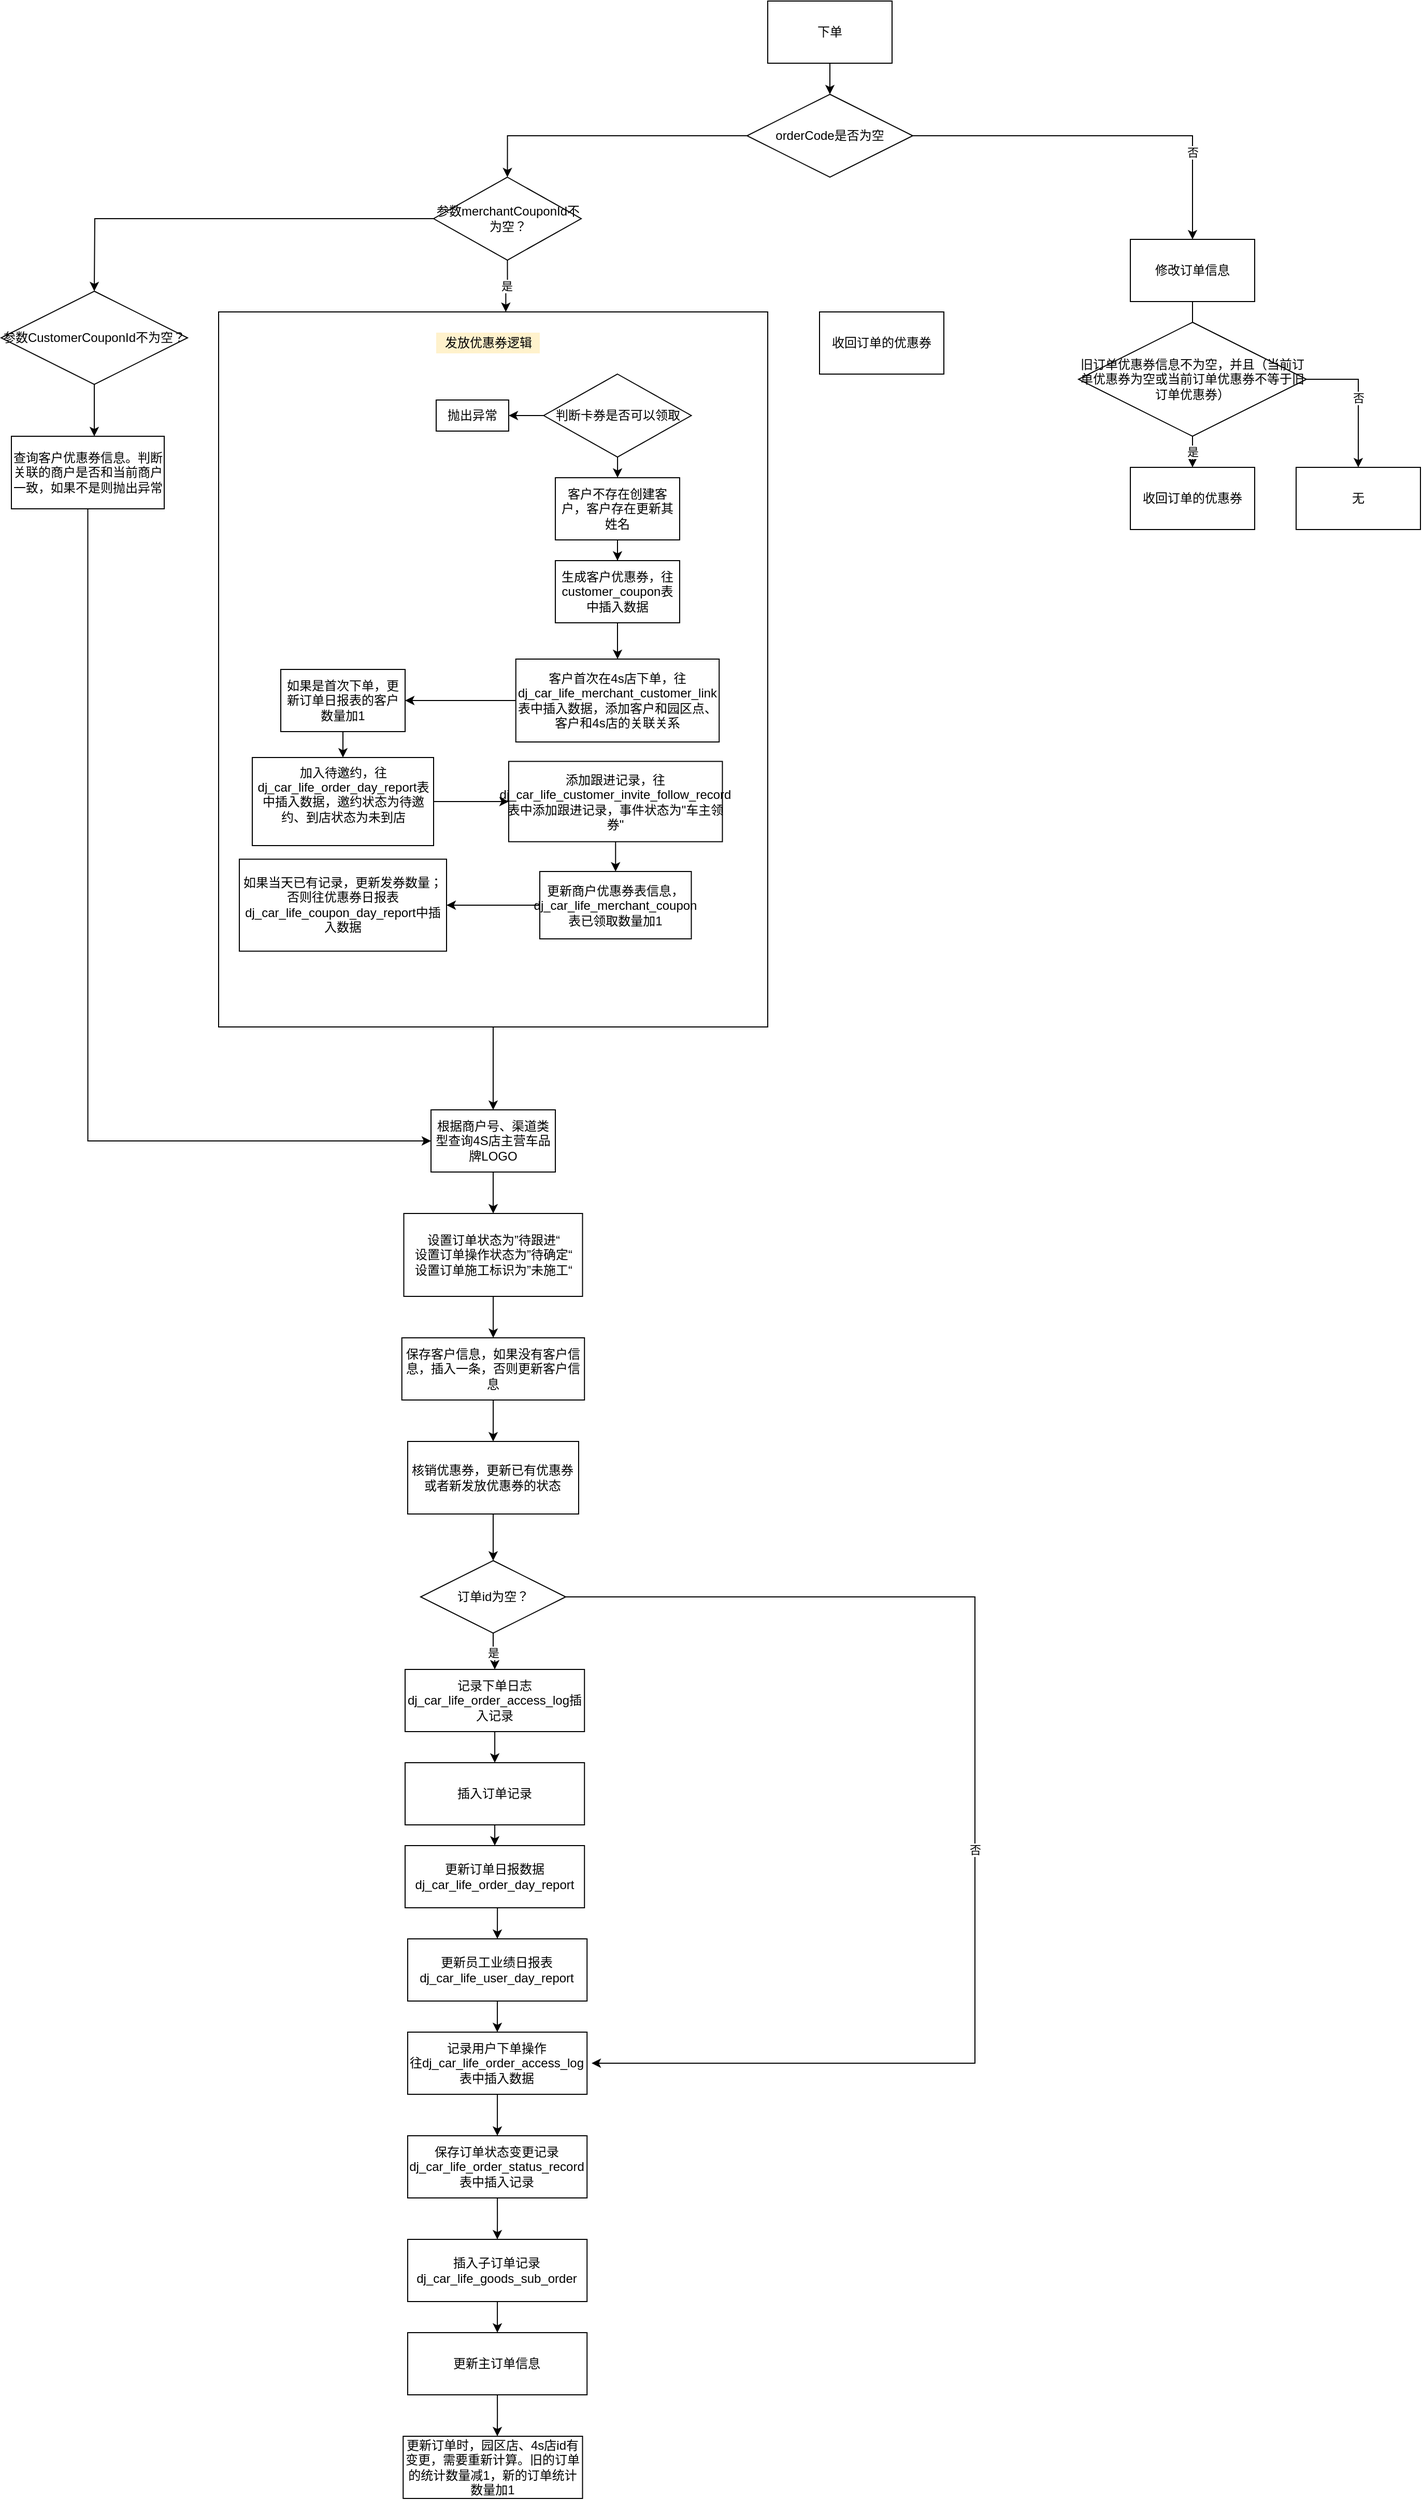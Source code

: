 <mxfile version="17.4.6" type="github">
  <diagram id="_qadQSwQZriIq9_SNwoK" name="Page-1">
    <mxGraphModel dx="2377" dy="859" grid="1" gridSize="10" guides="1" tooltips="1" connect="1" arrows="1" fold="1" page="1" pageScale="1" pageWidth="827" pageHeight="1169" math="0" shadow="0">
      <root>
        <mxCell id="0" />
        <mxCell id="1" parent="0" />
        <mxCell id="ZXj9wXbo5RV8a7_xZoY3-3" style="edgeStyle=orthogonalEdgeStyle;rounded=0;orthogonalLoop=1;jettySize=auto;html=1;exitX=0.5;exitY=1;exitDx=0;exitDy=0;entryX=0.5;entryY=0;entryDx=0;entryDy=0;" parent="1" source="ZXj9wXbo5RV8a7_xZoY3-1" edge="1">
          <mxGeometry relative="1" as="geometry">
            <mxPoint x="200" y="140" as="targetPoint" />
          </mxGeometry>
        </mxCell>
        <mxCell id="ZXj9wXbo5RV8a7_xZoY3-1" value="下单" style="rounded=0;whiteSpace=wrap;html=1;" parent="1" vertex="1">
          <mxGeometry x="140" y="50" width="120" height="60" as="geometry" />
        </mxCell>
        <mxCell id="fs5cX9v2H0MNZOyjVege-8" value="否" style="edgeStyle=orthogonalEdgeStyle;rounded=0;orthogonalLoop=1;jettySize=auto;html=1;exitX=1;exitY=0.5;exitDx=0;exitDy=0;" edge="1" parent="1" source="fs5cX9v2H0MNZOyjVege-1" target="fs5cX9v2H0MNZOyjVege-6">
          <mxGeometry x="0.545" relative="1" as="geometry">
            <mxPoint as="offset" />
          </mxGeometry>
        </mxCell>
        <mxCell id="fs5cX9v2H0MNZOyjVege-60" style="edgeStyle=orthogonalEdgeStyle;rounded=0;orthogonalLoop=1;jettySize=auto;html=1;exitX=0.5;exitY=1;exitDx=0;exitDy=0;entryX=0.5;entryY=0;entryDx=0;entryDy=0;" edge="1" parent="1" source="fs5cX9v2H0MNZOyjVege-3" target="fs5cX9v2H0MNZOyjVege-57">
          <mxGeometry relative="1" as="geometry" />
        </mxCell>
        <mxCell id="fs5cX9v2H0MNZOyjVege-3" value="" style="rounded=0;whiteSpace=wrap;html=1;" vertex="1" parent="1">
          <mxGeometry x="-390" y="350" width="530" height="690" as="geometry" />
        </mxCell>
        <mxCell id="fs5cX9v2H0MNZOyjVege-48" style="edgeStyle=orthogonalEdgeStyle;rounded=0;orthogonalLoop=1;jettySize=auto;html=1;entryX=0.5;entryY=0;entryDx=0;entryDy=0;" edge="1" parent="1" source="fs5cX9v2H0MNZOyjVege-1" target="fs5cX9v2H0MNZOyjVege-47">
          <mxGeometry relative="1" as="geometry" />
        </mxCell>
        <mxCell id="fs5cX9v2H0MNZOyjVege-1" value="orderCode是否为空" style="rhombus;whiteSpace=wrap;html=1;" vertex="1" parent="1">
          <mxGeometry x="120" y="140" width="160" height="80" as="geometry" />
        </mxCell>
        <mxCell id="fs5cX9v2H0MNZOyjVege-12" style="edgeStyle=orthogonalEdgeStyle;rounded=0;orthogonalLoop=1;jettySize=auto;html=1;exitX=0.5;exitY=1;exitDx=0;exitDy=0;" edge="1" parent="1" source="fs5cX9v2H0MNZOyjVege-6">
          <mxGeometry relative="1" as="geometry">
            <mxPoint x="550" y="380" as="targetPoint" />
          </mxGeometry>
        </mxCell>
        <mxCell id="fs5cX9v2H0MNZOyjVege-6" value="修改订单信息" style="rounded=0;whiteSpace=wrap;html=1;" vertex="1" parent="1">
          <mxGeometry x="490" y="280" width="120" height="60" as="geometry" />
        </mxCell>
        <mxCell id="fs5cX9v2H0MNZOyjVege-14" value="是" style="edgeStyle=orthogonalEdgeStyle;rounded=0;orthogonalLoop=1;jettySize=auto;html=1;exitX=0.5;exitY=1;exitDx=0;exitDy=0;entryX=0.5;entryY=0;entryDx=0;entryDy=0;" edge="1" parent="1" source="fs5cX9v2H0MNZOyjVege-13" target="fs5cX9v2H0MNZOyjVege-15">
          <mxGeometry relative="1" as="geometry">
            <mxPoint x="550" y="490" as="targetPoint" />
          </mxGeometry>
        </mxCell>
        <mxCell id="fs5cX9v2H0MNZOyjVege-32" value="否" style="edgeStyle=orthogonalEdgeStyle;rounded=0;orthogonalLoop=1;jettySize=auto;html=1;exitX=1;exitY=0.5;exitDx=0;exitDy=0;entryX=0.5;entryY=0;entryDx=0;entryDy=0;" edge="1" parent="1" source="fs5cX9v2H0MNZOyjVege-13" target="fs5cX9v2H0MNZOyjVege-33">
          <mxGeometry relative="1" as="geometry">
            <mxPoint x="710" y="480" as="targetPoint" />
          </mxGeometry>
        </mxCell>
        <mxCell id="fs5cX9v2H0MNZOyjVege-13" value="旧订单优惠券信息不为空，并且（当前订单优惠券为空或当前订单优惠券不等于旧订单优惠券）" style="rhombus;whiteSpace=wrap;html=1;" vertex="1" parent="1">
          <mxGeometry x="440" y="360" width="220" height="110" as="geometry" />
        </mxCell>
        <mxCell id="fs5cX9v2H0MNZOyjVege-15" value="收回订单的优惠券" style="rounded=0;whiteSpace=wrap;html=1;" vertex="1" parent="1">
          <mxGeometry x="490" y="500" width="120" height="60" as="geometry" />
        </mxCell>
        <mxCell id="fs5cX9v2H0MNZOyjVege-20" value="发放优惠券逻辑" style="text;html=1;align=center;verticalAlign=middle;resizable=0;points=[];autosize=1;strokeColor=none;fillColor=#FFF2CC;" vertex="1" parent="1">
          <mxGeometry x="-180" y="370" width="100" height="20" as="geometry" />
        </mxCell>
        <mxCell id="fs5cX9v2H0MNZOyjVege-26" value="" style="edgeStyle=orthogonalEdgeStyle;rounded=0;orthogonalLoop=1;jettySize=auto;html=1;" edge="1" parent="1" source="fs5cX9v2H0MNZOyjVege-22" target="fs5cX9v2H0MNZOyjVege-25">
          <mxGeometry relative="1" as="geometry" />
        </mxCell>
        <mxCell id="fs5cX9v2H0MNZOyjVege-29" value="" style="edgeStyle=orthogonalEdgeStyle;rounded=0;orthogonalLoop=1;jettySize=auto;html=1;" edge="1" parent="1" source="fs5cX9v2H0MNZOyjVege-22" target="fs5cX9v2H0MNZOyjVege-28">
          <mxGeometry relative="1" as="geometry" />
        </mxCell>
        <mxCell id="fs5cX9v2H0MNZOyjVege-22" value="判断卡券是否可以领取" style="rhombus;whiteSpace=wrap;html=1;" vertex="1" parent="1">
          <mxGeometry x="-76.25" y="410" width="142.5" height="80" as="geometry" />
        </mxCell>
        <mxCell id="fs5cX9v2H0MNZOyjVege-23" value="收回订单的优惠券" style="rounded=0;whiteSpace=wrap;html=1;" vertex="1" parent="1">
          <mxGeometry x="190" y="350" width="120" height="60" as="geometry" />
        </mxCell>
        <mxCell id="fs5cX9v2H0MNZOyjVege-25" value="抛出异常" style="rounded=0;whiteSpace=wrap;html=1;" vertex="1" parent="1">
          <mxGeometry x="-180" y="435" width="70" height="30" as="geometry" />
        </mxCell>
        <mxCell id="fs5cX9v2H0MNZOyjVege-31" value="" style="edgeStyle=orthogonalEdgeStyle;rounded=0;orthogonalLoop=1;jettySize=auto;html=1;" edge="1" parent="1" source="fs5cX9v2H0MNZOyjVege-28" target="fs5cX9v2H0MNZOyjVege-30">
          <mxGeometry relative="1" as="geometry" />
        </mxCell>
        <mxCell id="fs5cX9v2H0MNZOyjVege-28" value="客户不存在创建客户，客户存在更新其姓名" style="whiteSpace=wrap;html=1;" vertex="1" parent="1">
          <mxGeometry x="-65" y="510" width="120" height="60" as="geometry" />
        </mxCell>
        <mxCell id="fs5cX9v2H0MNZOyjVege-36" value="" style="edgeStyle=orthogonalEdgeStyle;rounded=0;orthogonalLoop=1;jettySize=auto;html=1;" edge="1" parent="1" source="fs5cX9v2H0MNZOyjVege-30" target="fs5cX9v2H0MNZOyjVege-35">
          <mxGeometry relative="1" as="geometry" />
        </mxCell>
        <mxCell id="fs5cX9v2H0MNZOyjVege-30" value="生成客户优惠券，往customer_coupon表中插入数据" style="whiteSpace=wrap;html=1;" vertex="1" parent="1">
          <mxGeometry x="-65" y="590" width="120" height="60" as="geometry" />
        </mxCell>
        <mxCell id="fs5cX9v2H0MNZOyjVege-33" value="无" style="rounded=0;whiteSpace=wrap;html=1;" vertex="1" parent="1">
          <mxGeometry x="650" y="500" width="120" height="60" as="geometry" />
        </mxCell>
        <mxCell id="fs5cX9v2H0MNZOyjVege-38" value="" style="edgeStyle=orthogonalEdgeStyle;rounded=0;orthogonalLoop=1;jettySize=auto;html=1;" edge="1" parent="1" source="fs5cX9v2H0MNZOyjVege-35" target="fs5cX9v2H0MNZOyjVege-37">
          <mxGeometry relative="1" as="geometry" />
        </mxCell>
        <mxCell id="fs5cX9v2H0MNZOyjVege-35" value="客户首次在4s店下单，往dj_car_life_merchant_customer_link表中插入数据，添加客户和园区点、客户和4s店的关联关系" style="whiteSpace=wrap;html=1;" vertex="1" parent="1">
          <mxGeometry x="-103.12" y="685" width="196.25" height="80" as="geometry" />
        </mxCell>
        <mxCell id="fs5cX9v2H0MNZOyjVege-40" value="" style="edgeStyle=orthogonalEdgeStyle;rounded=0;orthogonalLoop=1;jettySize=auto;html=1;" edge="1" parent="1" source="fs5cX9v2H0MNZOyjVege-37" target="fs5cX9v2H0MNZOyjVege-39">
          <mxGeometry relative="1" as="geometry" />
        </mxCell>
        <mxCell id="fs5cX9v2H0MNZOyjVege-37" value="如果是首次下单，更新订单日报表的客户数量加1" style="whiteSpace=wrap;html=1;" vertex="1" parent="1">
          <mxGeometry x="-330" y="695" width="120" height="60" as="geometry" />
        </mxCell>
        <mxCell id="fs5cX9v2H0MNZOyjVege-42" value="" style="edgeStyle=orthogonalEdgeStyle;rounded=0;orthogonalLoop=1;jettySize=auto;html=1;" edge="1" parent="1" source="fs5cX9v2H0MNZOyjVege-39" target="fs5cX9v2H0MNZOyjVege-41">
          <mxGeometry relative="1" as="geometry" />
        </mxCell>
        <mxCell id="fs5cX9v2H0MNZOyjVege-39" value="加入待邀约，往dj_car_life_order_day_report表中插入数据，邀约状态为待邀约、到店状态为未到店&lt;br&gt;&lt;br&gt;&lt;span&gt;&lt;/span&gt;" style="whiteSpace=wrap;html=1;" vertex="1" parent="1">
          <mxGeometry x="-357.5" y="780" width="175" height="85" as="geometry" />
        </mxCell>
        <mxCell id="fs5cX9v2H0MNZOyjVege-44" value="" style="edgeStyle=orthogonalEdgeStyle;rounded=0;orthogonalLoop=1;jettySize=auto;html=1;" edge="1" parent="1" source="fs5cX9v2H0MNZOyjVege-41" target="fs5cX9v2H0MNZOyjVege-43">
          <mxGeometry relative="1" as="geometry" />
        </mxCell>
        <mxCell id="fs5cX9v2H0MNZOyjVege-41" value="添加跟进记录，往dj_car_life_customer_invite_follow_record表中添加跟进记录，事件状态为&quot;车主领券&quot;" style="whiteSpace=wrap;html=1;" vertex="1" parent="1">
          <mxGeometry x="-110" y="783.75" width="206.25" height="77.5" as="geometry" />
        </mxCell>
        <mxCell id="fs5cX9v2H0MNZOyjVege-46" value="" style="edgeStyle=orthogonalEdgeStyle;rounded=0;orthogonalLoop=1;jettySize=auto;html=1;" edge="1" parent="1" source="fs5cX9v2H0MNZOyjVege-43" target="fs5cX9v2H0MNZOyjVege-45">
          <mxGeometry relative="1" as="geometry" />
        </mxCell>
        <mxCell id="fs5cX9v2H0MNZOyjVege-43" value="更新商户优惠券表信息，dj_car_life_merchant_coupon表已领取数量加1" style="whiteSpace=wrap;html=1;" vertex="1" parent="1">
          <mxGeometry x="-80" y="890" width="146.25" height="65" as="geometry" />
        </mxCell>
        <mxCell id="fs5cX9v2H0MNZOyjVege-45" value="如果当天已有记录，更新发券数量；否则往优惠券日报表dj_car_life_coupon_day_report中插入数据" style="whiteSpace=wrap;html=1;" vertex="1" parent="1">
          <mxGeometry x="-370" y="878.12" width="200" height="88.75" as="geometry" />
        </mxCell>
        <mxCell id="fs5cX9v2H0MNZOyjVege-50" value="是" style="edgeStyle=orthogonalEdgeStyle;rounded=0;orthogonalLoop=1;jettySize=auto;html=1;exitX=0.5;exitY=1;exitDx=0;exitDy=0;entryX=0.523;entryY=0;entryDx=0;entryDy=0;entryPerimeter=0;" edge="1" parent="1" source="fs5cX9v2H0MNZOyjVege-47" target="fs5cX9v2H0MNZOyjVege-3">
          <mxGeometry relative="1" as="geometry">
            <Array as="points">
              <mxPoint x="-111" y="325" />
              <mxPoint x="-113" y="325" />
            </Array>
          </mxGeometry>
        </mxCell>
        <mxCell id="fs5cX9v2H0MNZOyjVege-51" style="edgeStyle=orthogonalEdgeStyle;rounded=0;orthogonalLoop=1;jettySize=auto;html=1;exitX=0;exitY=0.5;exitDx=0;exitDy=0;" edge="1" parent="1" source="fs5cX9v2H0MNZOyjVege-47">
          <mxGeometry relative="1" as="geometry">
            <mxPoint x="-510" y="330" as="targetPoint" />
          </mxGeometry>
        </mxCell>
        <mxCell id="fs5cX9v2H0MNZOyjVege-47" value="参数merchantCouponId不为空？" style="rhombus;whiteSpace=wrap;html=1;" vertex="1" parent="1">
          <mxGeometry x="-182.5" y="220" width="142.5" height="80" as="geometry" />
        </mxCell>
        <mxCell id="fs5cX9v2H0MNZOyjVege-54" style="edgeStyle=orthogonalEdgeStyle;rounded=0;orthogonalLoop=1;jettySize=auto;html=1;exitX=0.5;exitY=1;exitDx=0;exitDy=0;" edge="1" parent="1" source="fs5cX9v2H0MNZOyjVege-53">
          <mxGeometry relative="1" as="geometry">
            <mxPoint x="-510" y="470" as="targetPoint" />
          </mxGeometry>
        </mxCell>
        <mxCell id="fs5cX9v2H0MNZOyjVege-53" value="参数CustomerCouponId不为空？" style="rhombus;whiteSpace=wrap;html=1;" vertex="1" parent="1">
          <mxGeometry x="-600" y="330" width="180" height="90" as="geometry" />
        </mxCell>
        <mxCell id="fs5cX9v2H0MNZOyjVege-59" style="edgeStyle=orthogonalEdgeStyle;rounded=0;orthogonalLoop=1;jettySize=auto;html=1;exitX=0.5;exitY=1;exitDx=0;exitDy=0;entryX=0;entryY=0.5;entryDx=0;entryDy=0;" edge="1" parent="1" source="fs5cX9v2H0MNZOyjVege-55" target="fs5cX9v2H0MNZOyjVege-57">
          <mxGeometry relative="1" as="geometry" />
        </mxCell>
        <mxCell id="fs5cX9v2H0MNZOyjVege-55" value="查询客户优惠券信息。判断关联的商户是否和当前商户一致，如果不是则抛出异常" style="rounded=0;whiteSpace=wrap;html=1;fillColor=#FFFFFF;" vertex="1" parent="1">
          <mxGeometry x="-590" y="470" width="147.5" height="70" as="geometry" />
        </mxCell>
        <mxCell id="fs5cX9v2H0MNZOyjVege-62" value="" style="edgeStyle=orthogonalEdgeStyle;rounded=0;orthogonalLoop=1;jettySize=auto;html=1;" edge="1" parent="1" source="fs5cX9v2H0MNZOyjVege-57" target="fs5cX9v2H0MNZOyjVege-61">
          <mxGeometry relative="1" as="geometry" />
        </mxCell>
        <mxCell id="fs5cX9v2H0MNZOyjVege-57" value="根据商户号、渠道类型查询4S店主营车品牌LOGO" style="rounded=0;whiteSpace=wrap;html=1;fillColor=#FFFFFF;" vertex="1" parent="1">
          <mxGeometry x="-185" y="1120" width="120" height="60" as="geometry" />
        </mxCell>
        <mxCell id="fs5cX9v2H0MNZOyjVege-64" value="" style="edgeStyle=orthogonalEdgeStyle;rounded=0;orthogonalLoop=1;jettySize=auto;html=1;" edge="1" parent="1" source="fs5cX9v2H0MNZOyjVege-61" target="fs5cX9v2H0MNZOyjVege-63">
          <mxGeometry relative="1" as="geometry" />
        </mxCell>
        <mxCell id="fs5cX9v2H0MNZOyjVege-61" value="设置订单状态为”待跟进“&lt;br&gt;设置订单操作状态为”待确定“&lt;br&gt;设置订单施工标识为”未施工“" style="whiteSpace=wrap;html=1;fillColor=#FFFFFF;rounded=0;" vertex="1" parent="1">
          <mxGeometry x="-211.25" y="1220" width="172.5" height="80" as="geometry" />
        </mxCell>
        <mxCell id="fs5cX9v2H0MNZOyjVege-66" value="" style="edgeStyle=orthogonalEdgeStyle;rounded=0;orthogonalLoop=1;jettySize=auto;html=1;" edge="1" parent="1" source="fs5cX9v2H0MNZOyjVege-63" target="fs5cX9v2H0MNZOyjVege-65">
          <mxGeometry relative="1" as="geometry" />
        </mxCell>
        <mxCell id="fs5cX9v2H0MNZOyjVege-63" value="保存客户信息，如果没有客户信息，插入一条，否则更新客户信息" style="whiteSpace=wrap;html=1;fillColor=#FFFFFF;rounded=0;" vertex="1" parent="1">
          <mxGeometry x="-213.13" y="1340" width="176.25" height="60" as="geometry" />
        </mxCell>
        <mxCell id="fs5cX9v2H0MNZOyjVege-76" style="edgeStyle=orthogonalEdgeStyle;rounded=0;orthogonalLoop=1;jettySize=auto;html=1;exitX=0.5;exitY=1;exitDx=0;exitDy=0;entryX=0.5;entryY=0;entryDx=0;entryDy=0;" edge="1" parent="1" source="fs5cX9v2H0MNZOyjVege-65" target="fs5cX9v2H0MNZOyjVege-75">
          <mxGeometry relative="1" as="geometry" />
        </mxCell>
        <mxCell id="fs5cX9v2H0MNZOyjVege-65" value="核销优惠券，更新已有优惠券或者新发放优惠券的状态" style="whiteSpace=wrap;html=1;fillColor=#FFFFFF;rounded=0;" vertex="1" parent="1">
          <mxGeometry x="-207.51" y="1440" width="165" height="70" as="geometry" />
        </mxCell>
        <mxCell id="fs5cX9v2H0MNZOyjVege-74" style="edgeStyle=orthogonalEdgeStyle;rounded=0;orthogonalLoop=1;jettySize=auto;html=1;exitX=0.5;exitY=1;exitDx=0;exitDy=0;entryX=0.5;entryY=0;entryDx=0;entryDy=0;" edge="1" parent="1" source="fs5cX9v2H0MNZOyjVege-69" target="fs5cX9v2H0MNZOyjVege-73">
          <mxGeometry relative="1" as="geometry" />
        </mxCell>
        <mxCell id="fs5cX9v2H0MNZOyjVege-69" value="记录下单日志&lt;br&gt;dj_car_life_order_access_log插入记录" style="whiteSpace=wrap;html=1;fillColor=#FFFFFF;rounded=0;" vertex="1" parent="1">
          <mxGeometry x="-210" y="1660" width="173.12" height="60" as="geometry" />
        </mxCell>
        <mxCell id="fs5cX9v2H0MNZOyjVege-80" style="edgeStyle=orthogonalEdgeStyle;rounded=0;orthogonalLoop=1;jettySize=auto;html=1;" edge="1" parent="1" source="fs5cX9v2H0MNZOyjVege-73">
          <mxGeometry relative="1" as="geometry">
            <mxPoint x="-123.44" y="1830" as="targetPoint" />
          </mxGeometry>
        </mxCell>
        <mxCell id="fs5cX9v2H0MNZOyjVege-73" value="插入订单记录" style="whiteSpace=wrap;html=1;fillColor=#FFFFFF;rounded=0;" vertex="1" parent="1">
          <mxGeometry x="-210" y="1750" width="173.12" height="60" as="geometry" />
        </mxCell>
        <mxCell id="fs5cX9v2H0MNZOyjVege-78" value="是" style="edgeStyle=orthogonalEdgeStyle;rounded=0;orthogonalLoop=1;jettySize=auto;html=1;exitX=0.5;exitY=1;exitDx=0;exitDy=0;" edge="1" parent="1" source="fs5cX9v2H0MNZOyjVege-75" target="fs5cX9v2H0MNZOyjVege-69">
          <mxGeometry relative="1" as="geometry" />
        </mxCell>
        <mxCell id="fs5cX9v2H0MNZOyjVege-92" style="edgeStyle=orthogonalEdgeStyle;rounded=0;orthogonalLoop=1;jettySize=auto;html=1;" edge="1" parent="1" source="fs5cX9v2H0MNZOyjVege-75">
          <mxGeometry relative="1" as="geometry">
            <mxPoint x="-30" y="2040" as="targetPoint" />
            <Array as="points">
              <mxPoint x="340" y="1590" />
              <mxPoint x="340" y="2040" />
            </Array>
          </mxGeometry>
        </mxCell>
        <mxCell id="fs5cX9v2H0MNZOyjVege-94" value="否" style="edgeLabel;html=1;align=center;verticalAlign=middle;resizable=0;points=[];" vertex="1" connectable="0" parent="fs5cX9v2H0MNZOyjVege-92">
          <mxGeometry x="0.052" relative="1" as="geometry">
            <mxPoint as="offset" />
          </mxGeometry>
        </mxCell>
        <mxCell id="fs5cX9v2H0MNZOyjVege-75" value="订单id为空？" style="rhombus;whiteSpace=wrap;html=1;fillColor=#FFFFFF;" vertex="1" parent="1">
          <mxGeometry x="-195" y="1555" width="140" height="70" as="geometry" />
        </mxCell>
        <mxCell id="fs5cX9v2H0MNZOyjVege-85" style="edgeStyle=orthogonalEdgeStyle;rounded=0;orthogonalLoop=1;jettySize=auto;html=1;exitX=0.5;exitY=1;exitDx=0;exitDy=0;entryX=0.5;entryY=0;entryDx=0;entryDy=0;" edge="1" parent="1" source="fs5cX9v2H0MNZOyjVege-81" target="fs5cX9v2H0MNZOyjVege-83">
          <mxGeometry relative="1" as="geometry" />
        </mxCell>
        <mxCell id="fs5cX9v2H0MNZOyjVege-81" value="更新订单日报数据&lt;br&gt;dj_car_life_order_day_report" style="whiteSpace=wrap;html=1;fillColor=#FFFFFF;rounded=0;" vertex="1" parent="1">
          <mxGeometry x="-210" y="1830" width="173.12" height="60" as="geometry" />
        </mxCell>
        <mxCell id="fs5cX9v2H0MNZOyjVege-88" style="edgeStyle=orthogonalEdgeStyle;rounded=0;orthogonalLoop=1;jettySize=auto;html=1;exitX=0.5;exitY=1;exitDx=0;exitDy=0;" edge="1" parent="1" source="fs5cX9v2H0MNZOyjVege-83">
          <mxGeometry relative="1" as="geometry">
            <mxPoint x="-121" y="2010" as="targetPoint" />
          </mxGeometry>
        </mxCell>
        <mxCell id="fs5cX9v2H0MNZOyjVege-83" value="更新员工业绩日报表&lt;br&gt;dj_car_life_user_day_report" style="whiteSpace=wrap;html=1;fillColor=#FFFFFF;rounded=0;" vertex="1" parent="1">
          <mxGeometry x="-207.51" y="1920" width="173.12" height="60" as="geometry" />
        </mxCell>
        <mxCell id="fs5cX9v2H0MNZOyjVege-90" style="edgeStyle=orthogonalEdgeStyle;rounded=0;orthogonalLoop=1;jettySize=auto;html=1;" edge="1" parent="1" source="fs5cX9v2H0MNZOyjVege-89">
          <mxGeometry relative="1" as="geometry">
            <mxPoint x="-120.95" y="2110" as="targetPoint" />
          </mxGeometry>
        </mxCell>
        <mxCell id="fs5cX9v2H0MNZOyjVege-89" value="记录用户下单操作&lt;br&gt;往dj_car_life_order_access_log表中插入数据" style="whiteSpace=wrap;html=1;fillColor=#FFFFFF;rounded=0;" vertex="1" parent="1">
          <mxGeometry x="-207.51" y="2010" width="173.12" height="60" as="geometry" />
        </mxCell>
        <mxCell id="fs5cX9v2H0MNZOyjVege-95" style="edgeStyle=orthogonalEdgeStyle;rounded=0;orthogonalLoop=1;jettySize=auto;html=1;exitX=0.5;exitY=1;exitDx=0;exitDy=0;" edge="1" parent="1" source="fs5cX9v2H0MNZOyjVege-91">
          <mxGeometry relative="1" as="geometry">
            <mxPoint x="-121" y="2210" as="targetPoint" />
          </mxGeometry>
        </mxCell>
        <mxCell id="fs5cX9v2H0MNZOyjVege-91" value="保存订单状态变更记录&lt;br&gt;dj_car_life_order_status_record表中插入记录" style="whiteSpace=wrap;html=1;fillColor=#FFFFFF;rounded=0;" vertex="1" parent="1">
          <mxGeometry x="-207.51" y="2110" width="173.12" height="60" as="geometry" />
        </mxCell>
        <mxCell id="fs5cX9v2H0MNZOyjVege-98" style="edgeStyle=orthogonalEdgeStyle;rounded=0;orthogonalLoop=1;jettySize=auto;html=1;" edge="1" parent="1" source="fs5cX9v2H0MNZOyjVege-96" target="fs5cX9v2H0MNZOyjVege-97">
          <mxGeometry relative="1" as="geometry" />
        </mxCell>
        <mxCell id="fs5cX9v2H0MNZOyjVege-96" value="插入子订单记录&lt;br&gt;dj_car_life_goods_sub_order" style="whiteSpace=wrap;html=1;fillColor=#FFFFFF;rounded=0;" vertex="1" parent="1">
          <mxGeometry x="-207.51" y="2210" width="173.12" height="60" as="geometry" />
        </mxCell>
        <mxCell id="fs5cX9v2H0MNZOyjVege-99" style="edgeStyle=orthogonalEdgeStyle;rounded=0;orthogonalLoop=1;jettySize=auto;html=1;exitX=0.5;exitY=1;exitDx=0;exitDy=0;" edge="1" parent="1" source="fs5cX9v2H0MNZOyjVege-97">
          <mxGeometry relative="1" as="geometry">
            <mxPoint x="-121" y="2400" as="targetPoint" />
          </mxGeometry>
        </mxCell>
        <mxCell id="fs5cX9v2H0MNZOyjVege-97" value="更新主订单信息" style="whiteSpace=wrap;html=1;fillColor=#FFFFFF;rounded=0;" vertex="1" parent="1">
          <mxGeometry x="-207.51" y="2300" width="173.12" height="60" as="geometry" />
        </mxCell>
        <mxCell id="fs5cX9v2H0MNZOyjVege-101" value="更新订单时，园区店、4s店id有变更，需要重新计算。旧的订单的统计数量减1，新的订单统计数量加1" style="whiteSpace=wrap;html=1;fillColor=#FFFFFF;rounded=0;" vertex="1" parent="1">
          <mxGeometry x="-211.87" y="2400" width="173.12" height="60" as="geometry" />
        </mxCell>
      </root>
    </mxGraphModel>
  </diagram>
</mxfile>
